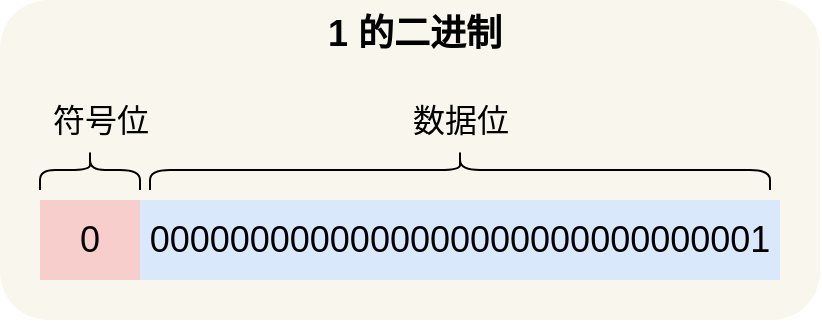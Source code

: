 <mxfile version="13.9.9" type="github">
  <diagram id="NziIje9fRNmmJerk7CwX" name="第 1 页">
    <mxGraphModel dx="830" dy="745" grid="1" gridSize="10" guides="1" tooltips="1" connect="1" arrows="1" fold="1" page="1" pageScale="1" pageWidth="827" pageHeight="1169" math="0" shadow="0">
      <root>
        <mxCell id="0" />
        <mxCell id="1" parent="0" />
        <mxCell id="zyT7hhPbVF7DiLu4Z04I-9" value="&lt;font size=&quot;1&quot;&gt;&lt;b style=&quot;font-size: 18px&quot;&gt;&amp;nbsp;1 的二进制&lt;/b&gt;&lt;/font&gt;" style="rounded=1;whiteSpace=wrap;html=1;fontSize=16;verticalAlign=top;fillColor=#f9f7ed;strokeColor=none;" vertex="1" parent="1">
          <mxGeometry x="90" y="140" width="410" height="160" as="geometry" />
        </mxCell>
        <mxCell id="zyT7hhPbVF7DiLu4Z04I-1" value="0" style="rounded=0;whiteSpace=wrap;html=1;fontSize=18;fillColor=#f8cecc;strokeColor=none;" vertex="1" parent="1">
          <mxGeometry x="110" y="240" width="50" height="40" as="geometry" />
        </mxCell>
        <mxCell id="zyT7hhPbVF7DiLu4Z04I-2" value="0000000000000000000000000000001" style="rounded=0;whiteSpace=wrap;html=1;fontSize=18;fillColor=#dae8fc;strokeColor=none;" vertex="1" parent="1">
          <mxGeometry x="160" y="240" width="320" height="40" as="geometry" />
        </mxCell>
        <mxCell id="zyT7hhPbVF7DiLu4Z04I-3" value="符号位" style="text;html=1;align=center;verticalAlign=middle;resizable=0;points=[];autosize=1;fontSize=16;" vertex="1" parent="1">
          <mxGeometry x="110" y="190" width="60" height="20" as="geometry" />
        </mxCell>
        <mxCell id="zyT7hhPbVF7DiLu4Z04I-4" value="数据位" style="text;html=1;align=center;verticalAlign=middle;resizable=0;points=[];autosize=1;fontSize=16;" vertex="1" parent="1">
          <mxGeometry x="290" y="190" width="60" height="20" as="geometry" />
        </mxCell>
        <mxCell id="zyT7hhPbVF7DiLu4Z04I-5" value="" style="shape=curlyBracket;whiteSpace=wrap;html=1;rounded=1;fontSize=16;rotation=90;" vertex="1" parent="1">
          <mxGeometry x="125" y="200" width="20" height="50" as="geometry" />
        </mxCell>
        <mxCell id="zyT7hhPbVF7DiLu4Z04I-6" value="" style="shape=curlyBracket;whiteSpace=wrap;html=1;rounded=1;fontSize=16;rotation=90;" vertex="1" parent="1">
          <mxGeometry x="310" y="70" width="20" height="310" as="geometry" />
        </mxCell>
      </root>
    </mxGraphModel>
  </diagram>
</mxfile>
